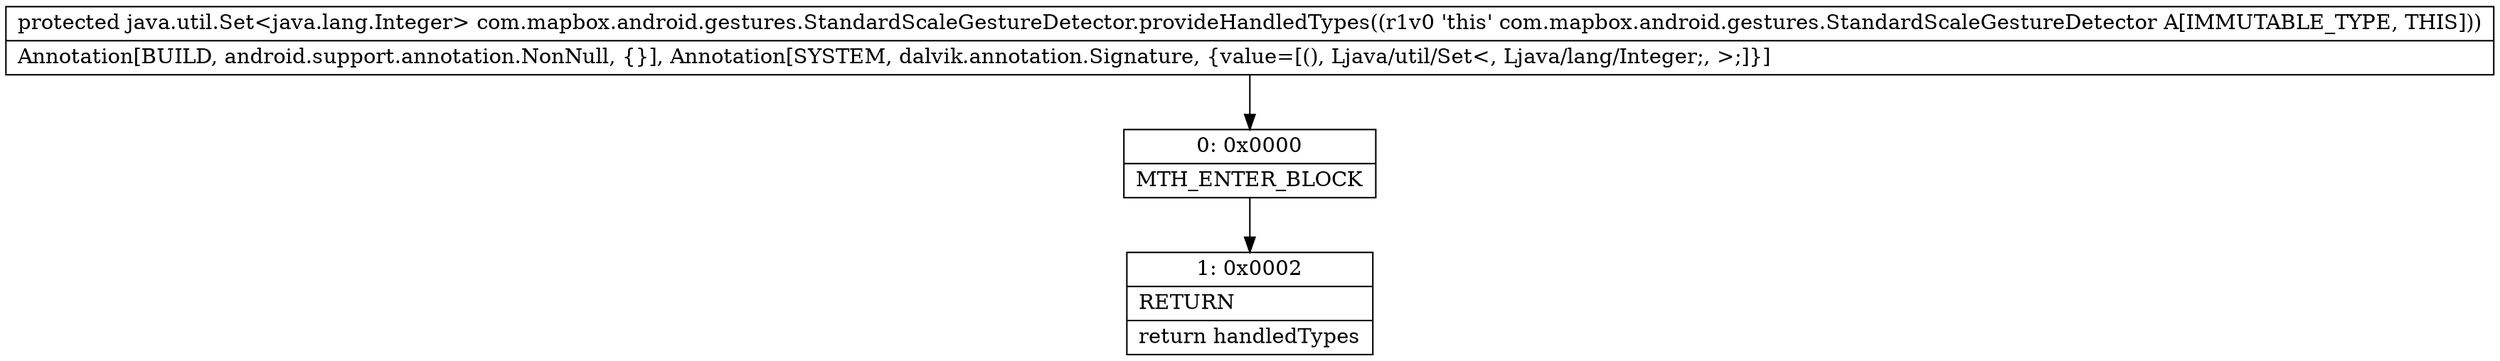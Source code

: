 digraph "CFG forcom.mapbox.android.gestures.StandardScaleGestureDetector.provideHandledTypes()Ljava\/util\/Set;" {
Node_0 [shape=record,label="{0\:\ 0x0000|MTH_ENTER_BLOCK\l}"];
Node_1 [shape=record,label="{1\:\ 0x0002|RETURN\l|return handledTypes\l}"];
MethodNode[shape=record,label="{protected java.util.Set\<java.lang.Integer\> com.mapbox.android.gestures.StandardScaleGestureDetector.provideHandledTypes((r1v0 'this' com.mapbox.android.gestures.StandardScaleGestureDetector A[IMMUTABLE_TYPE, THIS]))  | Annotation[BUILD, android.support.annotation.NonNull, \{\}], Annotation[SYSTEM, dalvik.annotation.Signature, \{value=[(), Ljava\/util\/Set\<, Ljava\/lang\/Integer;, \>;]\}]\l}"];
MethodNode -> Node_0;
Node_0 -> Node_1;
}

